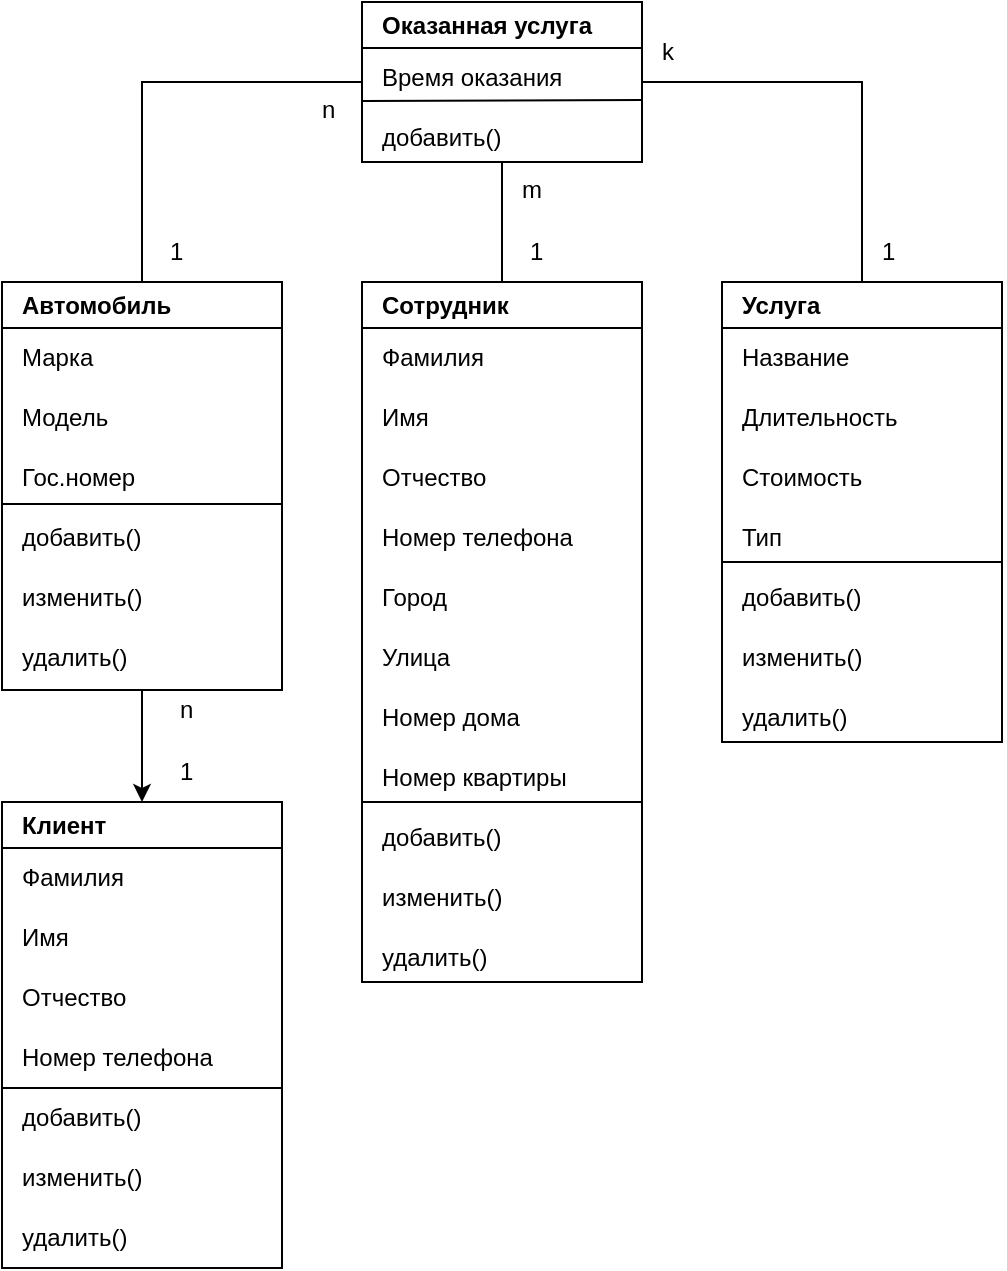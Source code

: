 <mxfile version="22.0.5" type="github">
  <diagram name="Страница — 1" id="G1I-6y7RzBWqB7RcNpnC">
    <mxGraphModel dx="992" dy="662" grid="1" gridSize="10" guides="1" tooltips="1" connect="1" arrows="1" fold="1" page="1" pageScale="1" pageWidth="827" pageHeight="1169" math="0" shadow="0">
      <root>
        <mxCell id="0" />
        <mxCell id="1" parent="0" />
        <mxCell id="ddCmk3O-23ZYapd7_aQz-24" value="Клиент" style="swimlane;whiteSpace=wrap;html=1;movable=1;resizable=1;rotatable=1;deletable=1;editable=1;locked=0;connectable=1;spacing=0;align=left;spacingLeft=10;" vertex="1" parent="1">
          <mxGeometry x="140" y="480" width="140" height="233" as="geometry" />
        </mxCell>
        <mxCell id="ddCmk3O-23ZYapd7_aQz-26" value="Фамилия" style="text;html=1;align=left;verticalAlign=middle;resizable=0;points=[];autosize=1;strokeColor=none;fillColor=none;spacing=0;spacingLeft=10;" vertex="1" parent="ddCmk3O-23ZYapd7_aQz-24">
          <mxGeometry y="28" width="80" height="20" as="geometry" />
        </mxCell>
        <mxCell id="ddCmk3O-23ZYapd7_aQz-28" value="Имя" style="text;html=1;align=left;verticalAlign=middle;resizable=0;points=[];autosize=1;strokeColor=none;fillColor=none;spacing=0;spacingLeft=10;" vertex="1" parent="ddCmk3O-23ZYapd7_aQz-24">
          <mxGeometry y="58" width="50" height="20" as="geometry" />
        </mxCell>
        <mxCell id="ddCmk3O-23ZYapd7_aQz-29" value="Отчество" style="text;html=1;align=left;verticalAlign=middle;resizable=0;points=[];autosize=1;strokeColor=none;fillColor=none;spacing=0;spacingLeft=10;" vertex="1" parent="ddCmk3O-23ZYapd7_aQz-24">
          <mxGeometry y="88" width="80" height="20" as="geometry" />
        </mxCell>
        <mxCell id="ddCmk3O-23ZYapd7_aQz-30" value="Номер телефона" style="text;html=1;align=left;verticalAlign=middle;resizable=0;points=[];autosize=1;strokeColor=none;fillColor=none;spacing=0;spacingLeft=10;" vertex="1" parent="ddCmk3O-23ZYapd7_aQz-24">
          <mxGeometry y="118" width="120" height="20" as="geometry" />
        </mxCell>
        <mxCell id="ddCmk3O-23ZYapd7_aQz-103" value="добавить()" style="text;html=1;align=left;verticalAlign=middle;resizable=0;points=[];autosize=1;strokeColor=none;fillColor=none;spacing=0;spacingLeft=10;" vertex="1" parent="ddCmk3O-23ZYapd7_aQz-24">
          <mxGeometry y="148" width="90" height="20" as="geometry" />
        </mxCell>
        <mxCell id="ddCmk3O-23ZYapd7_aQz-104" value="изменить()" style="text;html=1;align=left;verticalAlign=middle;resizable=0;points=[];autosize=1;strokeColor=none;fillColor=none;spacing=0;spacingLeft=10;" vertex="1" parent="ddCmk3O-23ZYapd7_aQz-24">
          <mxGeometry y="178" width="90" height="20" as="geometry" />
        </mxCell>
        <mxCell id="ddCmk3O-23ZYapd7_aQz-105" value="удалить()" style="text;html=1;align=left;verticalAlign=middle;resizable=0;points=[];autosize=1;strokeColor=none;fillColor=none;spacing=0;spacingLeft=10;" vertex="1" parent="ddCmk3O-23ZYapd7_aQz-24">
          <mxGeometry y="208" width="80" height="20" as="geometry" />
        </mxCell>
        <mxCell id="ddCmk3O-23ZYapd7_aQz-106" value="" style="endArrow=none;html=1;rounded=0;" edge="1" parent="ddCmk3O-23ZYapd7_aQz-24">
          <mxGeometry width="50" height="50" relative="1" as="geometry">
            <mxPoint y="143" as="sourcePoint" />
            <mxPoint x="140" y="143" as="targetPoint" />
          </mxGeometry>
        </mxCell>
        <mxCell id="ddCmk3O-23ZYapd7_aQz-119" style="edgeStyle=orthogonalEdgeStyle;rounded=0;orthogonalLoop=1;jettySize=auto;html=1;exitX=0.5;exitY=1;exitDx=0;exitDy=0;entryX=0.5;entryY=0;entryDx=0;entryDy=0;" edge="1" parent="1" source="ddCmk3O-23ZYapd7_aQz-31" target="ddCmk3O-23ZYapd7_aQz-24">
          <mxGeometry relative="1" as="geometry" />
        </mxCell>
        <mxCell id="ddCmk3O-23ZYapd7_aQz-121" style="edgeStyle=orthogonalEdgeStyle;rounded=0;orthogonalLoop=1;jettySize=auto;html=1;exitX=0.5;exitY=0;exitDx=0;exitDy=0;entryX=0;entryY=0.5;entryDx=0;entryDy=0;endArrow=none;endFill=0;" edge="1" parent="1" source="ddCmk3O-23ZYapd7_aQz-31" target="ddCmk3O-23ZYapd7_aQz-60">
          <mxGeometry relative="1" as="geometry" />
        </mxCell>
        <mxCell id="ddCmk3O-23ZYapd7_aQz-31" value="Автомобиль" style="swimlane;whiteSpace=wrap;html=1;movable=1;resizable=1;rotatable=1;deletable=1;editable=1;locked=0;connectable=1;spacing=0;align=left;spacingLeft=10;" vertex="1" parent="1">
          <mxGeometry x="140" y="220" width="140" height="204" as="geometry" />
        </mxCell>
        <mxCell id="ddCmk3O-23ZYapd7_aQz-32" value="Марка" style="text;html=1;align=left;verticalAlign=middle;resizable=0;points=[];autosize=1;strokeColor=none;fillColor=none;spacing=0;spacingLeft=10;" vertex="1" parent="ddCmk3O-23ZYapd7_aQz-31">
          <mxGeometry y="28" width="60" height="20" as="geometry" />
        </mxCell>
        <mxCell id="ddCmk3O-23ZYapd7_aQz-33" value="Модель" style="text;html=1;align=left;verticalAlign=middle;resizable=0;points=[];autosize=1;strokeColor=none;fillColor=none;spacing=0;spacingLeft=10;" vertex="1" parent="ddCmk3O-23ZYapd7_aQz-31">
          <mxGeometry y="58" width="70" height="20" as="geometry" />
        </mxCell>
        <mxCell id="ddCmk3O-23ZYapd7_aQz-34" value="Гос.номер" style="text;html=1;align=left;verticalAlign=middle;resizable=0;points=[];autosize=1;strokeColor=none;fillColor=none;spacing=0;spacingLeft=10;" vertex="1" parent="ddCmk3O-23ZYapd7_aQz-31">
          <mxGeometry y="88" width="80" height="20" as="geometry" />
        </mxCell>
        <mxCell id="ddCmk3O-23ZYapd7_aQz-100" value="добавить()" style="text;html=1;align=left;verticalAlign=middle;resizable=0;points=[];autosize=1;strokeColor=none;fillColor=none;spacing=0;spacingLeft=10;" vertex="1" parent="ddCmk3O-23ZYapd7_aQz-31">
          <mxGeometry y="118" width="90" height="20" as="geometry" />
        </mxCell>
        <mxCell id="ddCmk3O-23ZYapd7_aQz-101" value="изменить()" style="text;html=1;align=left;verticalAlign=middle;resizable=0;points=[];autosize=1;strokeColor=none;fillColor=none;spacing=0;spacingLeft=10;" vertex="1" parent="ddCmk3O-23ZYapd7_aQz-31">
          <mxGeometry y="148" width="90" height="20" as="geometry" />
        </mxCell>
        <mxCell id="ddCmk3O-23ZYapd7_aQz-102" value="удалить()" style="text;html=1;align=left;verticalAlign=middle;resizable=0;points=[];autosize=1;strokeColor=none;fillColor=none;spacing=0;spacingLeft=10;" vertex="1" parent="ddCmk3O-23ZYapd7_aQz-31">
          <mxGeometry y="178" width="80" height="20" as="geometry" />
        </mxCell>
        <mxCell id="ddCmk3O-23ZYapd7_aQz-68" style="edgeStyle=orthogonalEdgeStyle;rounded=0;orthogonalLoop=1;jettySize=auto;html=1;exitX=0.5;exitY=0;exitDx=0;exitDy=0;entryX=0.5;entryY=1;entryDx=0;entryDy=0;endArrow=none;endFill=0;spacing=0;align=left;spacingLeft=10;" edge="1" parent="1" source="ddCmk3O-23ZYapd7_aQz-40" target="ddCmk3O-23ZYapd7_aQz-60">
          <mxGeometry relative="1" as="geometry" />
        </mxCell>
        <mxCell id="ddCmk3O-23ZYapd7_aQz-40" value="Сотрудник" style="swimlane;whiteSpace=wrap;html=1;movable=1;resizable=1;rotatable=1;deletable=1;editable=1;locked=0;connectable=1;spacing=0;align=left;spacingLeft=10;" vertex="1" parent="1">
          <mxGeometry x="320" y="220" width="140" height="350" as="geometry" />
        </mxCell>
        <mxCell id="ddCmk3O-23ZYapd7_aQz-41" value="Фамилия" style="text;html=1;align=left;verticalAlign=middle;resizable=0;points=[];autosize=1;strokeColor=none;fillColor=none;spacing=0;spacingLeft=10;" vertex="1" parent="ddCmk3O-23ZYapd7_aQz-40">
          <mxGeometry y="28" width="80" height="20" as="geometry" />
        </mxCell>
        <mxCell id="ddCmk3O-23ZYapd7_aQz-42" value="Имя" style="text;html=1;align=left;verticalAlign=middle;resizable=0;points=[];autosize=1;strokeColor=none;fillColor=none;spacing=0;spacingLeft=10;" vertex="1" parent="ddCmk3O-23ZYapd7_aQz-40">
          <mxGeometry y="58" width="50" height="20" as="geometry" />
        </mxCell>
        <mxCell id="ddCmk3O-23ZYapd7_aQz-43" value="Отчество" style="text;html=1;align=left;verticalAlign=middle;resizable=0;points=[];autosize=1;strokeColor=none;fillColor=none;spacing=0;spacingLeft=10;" vertex="1" parent="ddCmk3O-23ZYapd7_aQz-40">
          <mxGeometry y="88" width="80" height="20" as="geometry" />
        </mxCell>
        <mxCell id="ddCmk3O-23ZYapd7_aQz-44" value="Номер телефона" style="text;html=1;align=left;verticalAlign=middle;resizable=0;points=[];autosize=1;strokeColor=none;fillColor=none;spacing=0;spacingLeft=10;" vertex="1" parent="ddCmk3O-23ZYapd7_aQz-40">
          <mxGeometry y="118" width="120" height="20" as="geometry" />
        </mxCell>
        <mxCell id="ddCmk3O-23ZYapd7_aQz-45" value="Город" style="text;html=1;align=left;verticalAlign=middle;resizable=0;points=[];autosize=1;strokeColor=none;fillColor=none;spacing=0;spacingLeft=10;" vertex="1" parent="ddCmk3O-23ZYapd7_aQz-40">
          <mxGeometry y="148" width="60" height="20" as="geometry" />
        </mxCell>
        <mxCell id="ddCmk3O-23ZYapd7_aQz-47" value="Номер дома" style="text;html=1;align=left;verticalAlign=middle;resizable=0;points=[];autosize=1;strokeColor=none;fillColor=none;spacing=0;spacingLeft=10;" vertex="1" parent="ddCmk3O-23ZYapd7_aQz-40">
          <mxGeometry y="208" width="100" height="20" as="geometry" />
        </mxCell>
        <mxCell id="ddCmk3O-23ZYapd7_aQz-46" value="Улица" style="text;html=1;align=left;verticalAlign=middle;resizable=0;points=[];autosize=1;strokeColor=none;fillColor=none;spacing=0;spacingLeft=10;" vertex="1" parent="ddCmk3O-23ZYapd7_aQz-40">
          <mxGeometry y="178" width="60" height="20" as="geometry" />
        </mxCell>
        <mxCell id="ddCmk3O-23ZYapd7_aQz-48" value="Номер квартиры" style="text;html=1;align=left;verticalAlign=middle;resizable=0;points=[];autosize=1;strokeColor=none;fillColor=none;spacing=0;spacingLeft=10;" vertex="1" parent="ddCmk3O-23ZYapd7_aQz-40">
          <mxGeometry y="238" width="120" height="20" as="geometry" />
        </mxCell>
        <mxCell id="ddCmk3O-23ZYapd7_aQz-108" value="добавить()" style="text;html=1;align=left;verticalAlign=middle;resizable=0;points=[];autosize=1;strokeColor=none;fillColor=none;spacing=0;spacingLeft=10;" vertex="1" parent="ddCmk3O-23ZYapd7_aQz-40">
          <mxGeometry y="268" width="90" height="20" as="geometry" />
        </mxCell>
        <mxCell id="ddCmk3O-23ZYapd7_aQz-109" value="изменить()" style="text;html=1;align=left;verticalAlign=middle;resizable=0;points=[];autosize=1;strokeColor=none;fillColor=none;spacing=0;spacingLeft=10;" vertex="1" parent="ddCmk3O-23ZYapd7_aQz-40">
          <mxGeometry y="298" width="90" height="20" as="geometry" />
        </mxCell>
        <mxCell id="ddCmk3O-23ZYapd7_aQz-110" value="удалить()" style="text;html=1;align=left;verticalAlign=middle;resizable=0;points=[];autosize=1;strokeColor=none;fillColor=none;spacing=0;spacingLeft=10;" vertex="1" parent="ddCmk3O-23ZYapd7_aQz-40">
          <mxGeometry y="328" width="80" height="20" as="geometry" />
        </mxCell>
        <mxCell id="ddCmk3O-23ZYapd7_aQz-111" value="" style="endArrow=none;html=1;rounded=0;" edge="1" parent="ddCmk3O-23ZYapd7_aQz-40">
          <mxGeometry width="50" height="50" relative="1" as="geometry">
            <mxPoint y="260" as="sourcePoint" />
            <mxPoint x="140" y="260" as="targetPoint" />
          </mxGeometry>
        </mxCell>
        <mxCell id="ddCmk3O-23ZYapd7_aQz-69" style="edgeStyle=orthogonalEdgeStyle;rounded=0;orthogonalLoop=1;jettySize=auto;html=1;exitX=0.5;exitY=0;exitDx=0;exitDy=0;entryX=1;entryY=0.5;entryDx=0;entryDy=0;endArrow=none;endFill=0;spacing=0;align=left;spacingLeft=10;" edge="1" parent="1" source="ddCmk3O-23ZYapd7_aQz-51" target="ddCmk3O-23ZYapd7_aQz-60">
          <mxGeometry relative="1" as="geometry" />
        </mxCell>
        <mxCell id="ddCmk3O-23ZYapd7_aQz-51" value="Услуга" style="swimlane;whiteSpace=wrap;html=1;movable=1;resizable=1;rotatable=1;deletable=1;editable=1;locked=0;connectable=1;spacing=0;align=left;spacingLeft=10;" vertex="1" parent="1">
          <mxGeometry x="500" y="220" width="140" height="230" as="geometry" />
        </mxCell>
        <mxCell id="ddCmk3O-23ZYapd7_aQz-52" value="Название" style="text;html=1;align=left;verticalAlign=middle;resizable=0;points=[];autosize=1;strokeColor=none;fillColor=none;spacing=0;spacingLeft=10;" vertex="1" parent="ddCmk3O-23ZYapd7_aQz-51">
          <mxGeometry y="28" width="80" height="20" as="geometry" />
        </mxCell>
        <mxCell id="ddCmk3O-23ZYapd7_aQz-53" value="Длительность" style="text;html=1;align=left;verticalAlign=middle;resizable=0;points=[];autosize=1;strokeColor=none;fillColor=none;spacing=0;spacingLeft=10;" vertex="1" parent="ddCmk3O-23ZYapd7_aQz-51">
          <mxGeometry y="58" width="110" height="20" as="geometry" />
        </mxCell>
        <mxCell id="ddCmk3O-23ZYapd7_aQz-54" value="Стоимость" style="text;html=1;align=left;verticalAlign=middle;resizable=0;points=[];autosize=1;strokeColor=none;fillColor=none;spacing=0;spacingLeft=10;" vertex="1" parent="ddCmk3O-23ZYapd7_aQz-51">
          <mxGeometry y="88" width="90" height="20" as="geometry" />
        </mxCell>
        <mxCell id="ddCmk3O-23ZYapd7_aQz-55" value="Тип" style="text;html=1;align=left;verticalAlign=middle;resizable=0;points=[];autosize=1;strokeColor=none;fillColor=none;spacing=0;spacingLeft=10;" vertex="1" parent="ddCmk3O-23ZYapd7_aQz-51">
          <mxGeometry y="118" width="50" height="20" as="geometry" />
        </mxCell>
        <mxCell id="ddCmk3O-23ZYapd7_aQz-112" value="добавить()" style="text;html=1;align=left;verticalAlign=middle;resizable=0;points=[];autosize=1;strokeColor=none;fillColor=none;spacing=0;spacingLeft=10;" vertex="1" parent="ddCmk3O-23ZYapd7_aQz-51">
          <mxGeometry y="148" width="90" height="20" as="geometry" />
        </mxCell>
        <mxCell id="ddCmk3O-23ZYapd7_aQz-113" value="изменить()" style="text;html=1;align=left;verticalAlign=middle;resizable=0;points=[];autosize=1;strokeColor=none;fillColor=none;spacing=0;spacingLeft=10;" vertex="1" parent="ddCmk3O-23ZYapd7_aQz-51">
          <mxGeometry y="178" width="90" height="20" as="geometry" />
        </mxCell>
        <mxCell id="ddCmk3O-23ZYapd7_aQz-114" value="удалить()" style="text;html=1;align=left;verticalAlign=middle;resizable=0;points=[];autosize=1;strokeColor=none;fillColor=none;spacing=0;spacingLeft=10;" vertex="1" parent="ddCmk3O-23ZYapd7_aQz-51">
          <mxGeometry y="208" width="80" height="20" as="geometry" />
        </mxCell>
        <mxCell id="ddCmk3O-23ZYapd7_aQz-115" value="" style="endArrow=none;html=1;rounded=0;" edge="1" parent="ddCmk3O-23ZYapd7_aQz-51">
          <mxGeometry width="50" height="50" relative="1" as="geometry">
            <mxPoint y="140" as="sourcePoint" />
            <mxPoint x="140" y="140" as="targetPoint" />
          </mxGeometry>
        </mxCell>
        <mxCell id="ddCmk3O-23ZYapd7_aQz-60" value="Оказанная услуга" style="swimlane;whiteSpace=wrap;html=1;movable=1;resizable=1;rotatable=1;deletable=1;editable=1;locked=0;connectable=1;spacing=0;align=left;spacingLeft=10;" vertex="1" parent="1">
          <mxGeometry x="320" y="80" width="140" height="80" as="geometry" />
        </mxCell>
        <mxCell id="ddCmk3O-23ZYapd7_aQz-61" value="Время оказания" style="text;align=left;verticalAlign=middle;resizable=0;points=[];autosize=1;strokeColor=none;fillColor=none;imageHeight=24;deletable=1;html=1;spacing=0;spacingLeft=10;" vertex="1" parent="ddCmk3O-23ZYapd7_aQz-60">
          <mxGeometry y="28" width="120" height="20" as="geometry" />
        </mxCell>
        <mxCell id="ddCmk3O-23ZYapd7_aQz-82" value="добавить()" style="text;html=1;align=left;verticalAlign=middle;resizable=0;points=[];autosize=1;strokeColor=none;fillColor=none;spacing=0;spacingLeft=10;" vertex="1" parent="ddCmk3O-23ZYapd7_aQz-60">
          <mxGeometry y="58" width="90" height="20" as="geometry" />
        </mxCell>
        <mxCell id="ddCmk3O-23ZYapd7_aQz-79" value="k" style="text;html=1;strokeColor=none;fillColor=none;align=left;verticalAlign=middle;whiteSpace=wrap;rounded=0;spacing=0;spacingLeft=0;" vertex="1" parent="1">
          <mxGeometry x="470" y="100" width="7" height="10" as="geometry" />
        </mxCell>
        <mxCell id="ddCmk3O-23ZYapd7_aQz-80" value="" style="endArrow=none;html=1;rounded=0;exitX=1.003;exitY=0.649;exitDx=0;exitDy=0;spacing=0;align=left;spacingLeft=10;exitPerimeter=0;" edge="1" parent="1">
          <mxGeometry width="50" height="50" relative="1" as="geometry">
            <mxPoint x="320.18" y="129.47" as="sourcePoint" />
            <mxPoint x="460" y="129" as="targetPoint" />
          </mxGeometry>
        </mxCell>
        <mxCell id="ddCmk3O-23ZYapd7_aQz-84" value="m" style="text;html=1;strokeColor=none;fillColor=none;align=left;verticalAlign=middle;whiteSpace=wrap;rounded=0;spacing=0;spacingLeft=0;" vertex="1" parent="1">
          <mxGeometry x="400" y="170" width="10" height="8" as="geometry" />
        </mxCell>
        <mxCell id="ddCmk3O-23ZYapd7_aQz-85" value="n" style="text;html=1;strokeColor=none;fillColor=none;align=left;verticalAlign=middle;whiteSpace=wrap;rounded=0;spacing=0;spacingLeft=0;" vertex="1" parent="1">
          <mxGeometry x="300" y="130" width="7" height="7" as="geometry" />
        </mxCell>
        <mxCell id="ddCmk3O-23ZYapd7_aQz-95" value="1" style="text;html=1;strokeColor=none;fillColor=none;align=left;verticalAlign=middle;whiteSpace=wrap;rounded=0;spacing=0;spacingLeft=0;" vertex="1" parent="1">
          <mxGeometry x="404" y="200" width="5" height="10" as="geometry" />
        </mxCell>
        <mxCell id="ddCmk3O-23ZYapd7_aQz-96" value="1" style="text;html=1;strokeColor=none;fillColor=none;align=left;verticalAlign=middle;whiteSpace=wrap;rounded=0;spacing=0;spacingLeft=0;" vertex="1" parent="1">
          <mxGeometry x="580" y="200" width="5" height="10" as="geometry" />
        </mxCell>
        <mxCell id="ddCmk3O-23ZYapd7_aQz-97" value="1" style="text;html=1;strokeColor=none;fillColor=none;align=left;verticalAlign=middle;whiteSpace=wrap;rounded=0;spacing=0;spacingLeft=0;" vertex="1" parent="1">
          <mxGeometry x="229" y="460" width="5" height="10" as="geometry" />
        </mxCell>
        <mxCell id="ddCmk3O-23ZYapd7_aQz-98" value="n" style="text;html=1;strokeColor=none;fillColor=none;align=left;verticalAlign=middle;whiteSpace=wrap;rounded=0;spacing=0;spacingLeft=0;" vertex="1" parent="1">
          <mxGeometry x="229" y="430" width="7" height="7" as="geometry" />
        </mxCell>
        <mxCell id="ddCmk3O-23ZYapd7_aQz-99" value="" style="endArrow=none;html=1;rounded=0;" edge="1" parent="1">
          <mxGeometry width="50" height="50" relative="1" as="geometry">
            <mxPoint x="140" y="331" as="sourcePoint" />
            <mxPoint x="280" y="331" as="targetPoint" />
          </mxGeometry>
        </mxCell>
        <mxCell id="ddCmk3O-23ZYapd7_aQz-122" value="1" style="text;html=1;strokeColor=none;fillColor=none;align=left;verticalAlign=middle;whiteSpace=wrap;rounded=0;spacing=0;spacingLeft=0;" vertex="1" parent="1">
          <mxGeometry x="224" y="200" width="5" height="10" as="geometry" />
        </mxCell>
      </root>
    </mxGraphModel>
  </diagram>
</mxfile>
